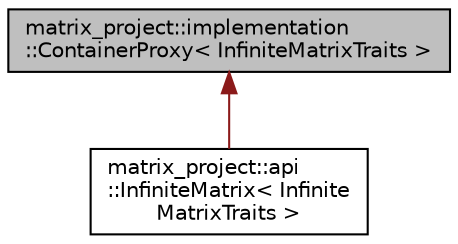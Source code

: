 digraph "matrix_project::implementation::ContainerProxy&lt; InfiniteMatrixTraits &gt;"
{
  edge [fontname="Helvetica",fontsize="10",labelfontname="Helvetica",labelfontsize="10"];
  node [fontname="Helvetica",fontsize="10",shape=record];
  Node1 [label="matrix_project::implementation\l::ContainerProxy\< InfiniteMatrixTraits \>",height=0.2,width=0.4,color="black", fillcolor="grey75", style="filled", fontcolor="black"];
  Node1 -> Node2 [dir="back",color="firebrick4",fontsize="10",style="solid",fontname="Helvetica"];
  Node2 [label="matrix_project::api\l::InfiniteMatrix\< Infinite\lMatrixTraits \>",height=0.2,width=0.4,color="black", fillcolor="white", style="filled",URL="$structmatrix__project_1_1api_1_1InfiniteMatrix.html"];
}
